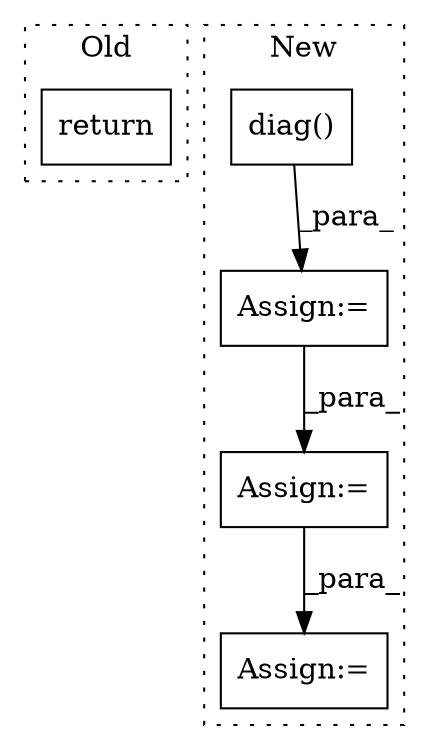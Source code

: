 digraph G {
subgraph cluster0 {
1 [label="return" a="93" s="3641" l="7" shape="box"];
label = "Old";
style="dotted";
}
subgraph cluster1 {
2 [label="diag()" a="75" s="5139" l="20" shape="box"];
3 [label="Assign:=" a="68" s="5640" l="3" shape="box"];
4 [label="Assign:=" a="68" s="5307" l="3" shape="box"];
5 [label="Assign:=" a="68" s="5537" l="3" shape="box"];
label = "New";
style="dotted";
}
2 -> 4 [label="_para_"];
4 -> 5 [label="_para_"];
5 -> 3 [label="_para_"];
}